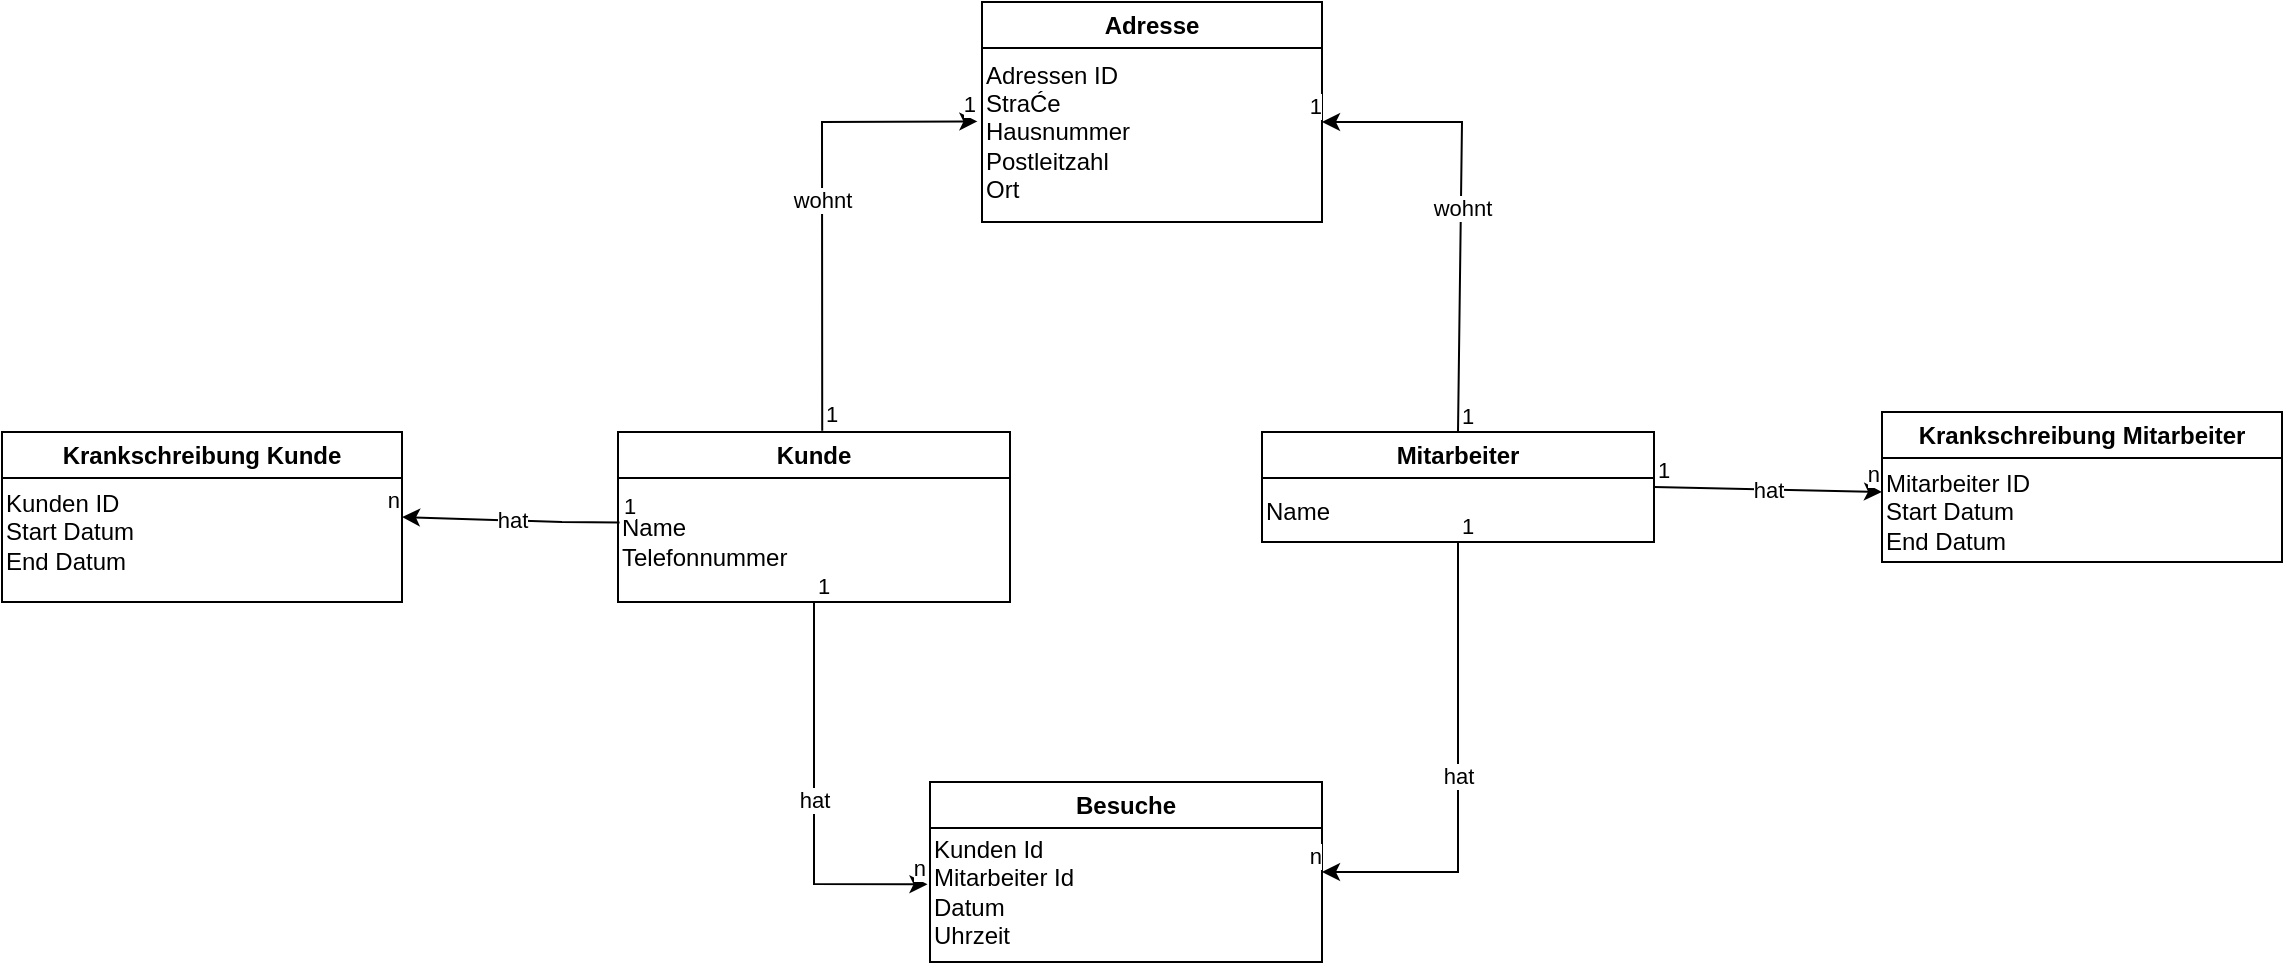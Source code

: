 <mxfile version="21.2.2" type="device">
  <diagram name="Seite-1" id="6b0QrBXpbbX-kZIAKWp9">
    <mxGraphModel dx="2522" dy="932" grid="1" gridSize="10" guides="1" tooltips="1" connect="1" arrows="1" fold="1" page="1" pageScale="1" pageWidth="827" pageHeight="1169" math="0" shadow="0">
      <root>
        <mxCell id="0" />
        <mxCell id="1" parent="0" />
        <mxCell id="K3Xupo0fyRdiqklqDOSj-4" value="Kunde" style="swimlane;whiteSpace=wrap;html=1;" vertex="1" parent="1">
          <mxGeometry x="218" y="475" width="196" height="85" as="geometry" />
        </mxCell>
        <mxCell id="K3Xupo0fyRdiqklqDOSj-5" value="Name&lt;br&gt;&lt;div style=&quot;&quot;&gt;&lt;span style=&quot;background-color: initial;&quot;&gt;Telefonnummer&lt;/span&gt;&lt;/div&gt;" style="text;html=1;align=left;verticalAlign=middle;resizable=0;points=[];autosize=1;strokeColor=none;fillColor=none;" vertex="1" parent="K3Xupo0fyRdiqklqDOSj-4">
          <mxGeometry y="35" width="110" height="40" as="geometry" />
        </mxCell>
        <mxCell id="K3Xupo0fyRdiqklqDOSj-6" value="Mitarbeiter" style="swimlane;whiteSpace=wrap;html=1;" vertex="1" parent="1">
          <mxGeometry x="540" y="475" width="196" height="55" as="geometry" />
        </mxCell>
        <mxCell id="K3Xupo0fyRdiqklqDOSj-7" value="Name&lt;br&gt;" style="text;html=1;align=left;verticalAlign=middle;resizable=0;points=[];autosize=1;strokeColor=none;fillColor=none;" vertex="1" parent="K3Xupo0fyRdiqklqDOSj-6">
          <mxGeometry y="25" width="60" height="30" as="geometry" />
        </mxCell>
        <mxCell id="K3Xupo0fyRdiqklqDOSj-8" value="Besuche" style="swimlane;whiteSpace=wrap;html=1;" vertex="1" parent="1">
          <mxGeometry x="374" y="650" width="196" height="90" as="geometry" />
        </mxCell>
        <mxCell id="K3Xupo0fyRdiqklqDOSj-9" value="Kunden Id&lt;br&gt;Mitarbeiter Id&lt;br&gt;Datum&lt;br&gt;Uhrzeit" style="text;html=1;align=left;verticalAlign=middle;resizable=0;points=[];autosize=1;strokeColor=none;fillColor=none;" vertex="1" parent="K3Xupo0fyRdiqklqDOSj-8">
          <mxGeometry y="20" width="90" height="70" as="geometry" />
        </mxCell>
        <mxCell id="K3Xupo0fyRdiqklqDOSj-10" value="Adresse" style="swimlane;whiteSpace=wrap;html=1;" vertex="1" parent="1">
          <mxGeometry x="400" y="260" width="170" height="110" as="geometry" />
        </mxCell>
        <mxCell id="K3Xupo0fyRdiqklqDOSj-11" value="Adressen ID&lt;br&gt;StraĆe&lt;br&gt;Hausnummer&lt;br&gt;Postleitzahl&lt;br&gt;Ort" style="text;html=1;align=left;verticalAlign=middle;resizable=0;points=[];autosize=1;strokeColor=none;fillColor=none;" vertex="1" parent="K3Xupo0fyRdiqklqDOSj-10">
          <mxGeometry y="20" width="100" height="90" as="geometry" />
        </mxCell>
        <mxCell id="K3Xupo0fyRdiqklqDOSj-19" value="" style="endArrow=classic;html=1;rounded=0;exitX=0.521;exitY=-0.008;exitDx=0;exitDy=0;entryX=-0.023;entryY=0.441;entryDx=0;entryDy=0;entryPerimeter=0;exitPerimeter=0;" edge="1" parent="1" source="K3Xupo0fyRdiqklqDOSj-4" target="K3Xupo0fyRdiqklqDOSj-11">
          <mxGeometry relative="1" as="geometry">
            <mxPoint x="350" y="440" as="sourcePoint" />
            <mxPoint x="320" y="320" as="targetPoint" />
            <Array as="points">
              <mxPoint x="320" y="320" />
            </Array>
          </mxGeometry>
        </mxCell>
        <mxCell id="K3Xupo0fyRdiqklqDOSj-20" value="wohnt" style="edgeLabel;resizable=0;html=1;align=center;verticalAlign=middle;" connectable="0" vertex="1" parent="K3Xupo0fyRdiqklqDOSj-19">
          <mxGeometry relative="1" as="geometry" />
        </mxCell>
        <mxCell id="K3Xupo0fyRdiqklqDOSj-21" value="1" style="edgeLabel;resizable=0;html=1;align=left;verticalAlign=bottom;" connectable="0" vertex="1" parent="K3Xupo0fyRdiqklqDOSj-19">
          <mxGeometry x="-1" relative="1" as="geometry" />
        </mxCell>
        <mxCell id="K3Xupo0fyRdiqklqDOSj-22" value="1" style="edgeLabel;resizable=0;html=1;align=right;verticalAlign=bottom;" connectable="0" vertex="1" parent="K3Xupo0fyRdiqklqDOSj-19">
          <mxGeometry x="1" relative="1" as="geometry" />
        </mxCell>
        <mxCell id="K3Xupo0fyRdiqklqDOSj-23" value="" style="endArrow=classic;html=1;rounded=0;exitX=0.5;exitY=0;exitDx=0;exitDy=0;" edge="1" parent="1" source="K3Xupo0fyRdiqklqDOSj-6">
          <mxGeometry relative="1" as="geometry">
            <mxPoint x="330" y="484" as="sourcePoint" />
            <mxPoint x="570" y="320" as="targetPoint" />
            <Array as="points">
              <mxPoint x="640" y="320" />
            </Array>
          </mxGeometry>
        </mxCell>
        <mxCell id="K3Xupo0fyRdiqklqDOSj-24" value="wohnt" style="edgeLabel;resizable=0;html=1;align=center;verticalAlign=middle;" connectable="0" vertex="1" parent="K3Xupo0fyRdiqklqDOSj-23">
          <mxGeometry relative="1" as="geometry" />
        </mxCell>
        <mxCell id="K3Xupo0fyRdiqklqDOSj-25" value="1" style="edgeLabel;resizable=0;html=1;align=left;verticalAlign=bottom;" connectable="0" vertex="1" parent="K3Xupo0fyRdiqklqDOSj-23">
          <mxGeometry x="-1" relative="1" as="geometry" />
        </mxCell>
        <mxCell id="K3Xupo0fyRdiqklqDOSj-26" value="1" style="edgeLabel;resizable=0;html=1;align=right;verticalAlign=bottom;" connectable="0" vertex="1" parent="K3Xupo0fyRdiqklqDOSj-23">
          <mxGeometry x="1" relative="1" as="geometry" />
        </mxCell>
        <mxCell id="K3Xupo0fyRdiqklqDOSj-27" value="Krankschreibung Mitarbeiter" style="swimlane;whiteSpace=wrap;html=1;" vertex="1" parent="1">
          <mxGeometry x="850" y="465" width="200" height="75" as="geometry" />
        </mxCell>
        <mxCell id="K3Xupo0fyRdiqklqDOSj-28" value="Mitarbeiter ID&lt;br&gt;Start Datum&lt;br&gt;End Datum" style="text;html=1;strokeColor=none;fillColor=none;align=left;verticalAlign=middle;whiteSpace=wrap;rounded=0;" vertex="1" parent="K3Xupo0fyRdiqklqDOSj-27">
          <mxGeometry y="30" width="110" height="40" as="geometry" />
        </mxCell>
        <mxCell id="K3Xupo0fyRdiqklqDOSj-29" value="Krankschreibung Kunde" style="swimlane;whiteSpace=wrap;html=1;" vertex="1" parent="1">
          <mxGeometry x="-90" y="475" width="200" height="85" as="geometry" />
        </mxCell>
        <mxCell id="K3Xupo0fyRdiqklqDOSj-30" value="Kunden ID&lt;br&gt;Start Datum&lt;br&gt;End Datum" style="text;html=1;strokeColor=none;fillColor=none;align=left;verticalAlign=middle;whiteSpace=wrap;rounded=0;" vertex="1" parent="K3Xupo0fyRdiqklqDOSj-29">
          <mxGeometry y="30" width="110" height="40" as="geometry" />
        </mxCell>
        <mxCell id="K3Xupo0fyRdiqklqDOSj-31" value="" style="endArrow=classic;html=1;rounded=0;exitX=0.007;exitY=0.255;exitDx=0;exitDy=0;exitPerimeter=0;entryX=1;entryY=0.5;entryDx=0;entryDy=0;" edge="1" parent="1" source="K3Xupo0fyRdiqklqDOSj-5" target="K3Xupo0fyRdiqklqDOSj-29">
          <mxGeometry relative="1" as="geometry">
            <mxPoint x="330" y="484" as="sourcePoint" />
            <mxPoint x="140" y="520" as="targetPoint" />
            <Array as="points">
              <mxPoint x="190" y="520" />
            </Array>
          </mxGeometry>
        </mxCell>
        <mxCell id="K3Xupo0fyRdiqklqDOSj-32" value="hat" style="edgeLabel;resizable=0;html=1;align=center;verticalAlign=middle;" connectable="0" vertex="1" parent="K3Xupo0fyRdiqklqDOSj-31">
          <mxGeometry relative="1" as="geometry" />
        </mxCell>
        <mxCell id="K3Xupo0fyRdiqklqDOSj-33" value="1" style="edgeLabel;resizable=0;html=1;align=left;verticalAlign=bottom;" connectable="0" vertex="1" parent="K3Xupo0fyRdiqklqDOSj-31">
          <mxGeometry x="-1" relative="1" as="geometry" />
        </mxCell>
        <mxCell id="K3Xupo0fyRdiqklqDOSj-34" value="n" style="edgeLabel;resizable=0;html=1;align=right;verticalAlign=bottom;" connectable="0" vertex="1" parent="K3Xupo0fyRdiqklqDOSj-31">
          <mxGeometry x="1" relative="1" as="geometry" />
        </mxCell>
        <mxCell id="K3Xupo0fyRdiqklqDOSj-35" value="" style="endArrow=classic;html=1;rounded=0;exitX=1;exitY=0.5;exitDx=0;exitDy=0;entryX=0;entryY=0.25;entryDx=0;entryDy=0;" edge="1" parent="1" source="K3Xupo0fyRdiqklqDOSj-6" target="K3Xupo0fyRdiqklqDOSj-28">
          <mxGeometry relative="1" as="geometry">
            <mxPoint x="340" y="494" as="sourcePoint" />
            <mxPoint x="418" y="340" as="targetPoint" />
            <Array as="points" />
          </mxGeometry>
        </mxCell>
        <mxCell id="K3Xupo0fyRdiqklqDOSj-36" value="hat" style="edgeLabel;resizable=0;html=1;align=center;verticalAlign=middle;" connectable="0" vertex="1" parent="K3Xupo0fyRdiqklqDOSj-35">
          <mxGeometry relative="1" as="geometry" />
        </mxCell>
        <mxCell id="K3Xupo0fyRdiqklqDOSj-37" value="1" style="edgeLabel;resizable=0;html=1;align=left;verticalAlign=bottom;" connectable="0" vertex="1" parent="K3Xupo0fyRdiqklqDOSj-35">
          <mxGeometry x="-1" relative="1" as="geometry" />
        </mxCell>
        <mxCell id="K3Xupo0fyRdiqklqDOSj-38" value="n" style="edgeLabel;resizable=0;html=1;align=right;verticalAlign=bottom;" connectable="0" vertex="1" parent="K3Xupo0fyRdiqklqDOSj-35">
          <mxGeometry x="1" relative="1" as="geometry" />
        </mxCell>
        <mxCell id="K3Xupo0fyRdiqklqDOSj-39" value="" style="endArrow=classic;html=1;rounded=0;exitX=0.5;exitY=1;exitDx=0;exitDy=0;entryX=1;entryY=0.5;entryDx=0;entryDy=0;" edge="1" parent="1" source="K3Xupo0fyRdiqklqDOSj-6" target="K3Xupo0fyRdiqklqDOSj-8">
          <mxGeometry relative="1" as="geometry">
            <mxPoint x="648" y="485" as="sourcePoint" />
            <mxPoint x="580" y="330" as="targetPoint" />
            <Array as="points">
              <mxPoint x="638" y="695" />
            </Array>
          </mxGeometry>
        </mxCell>
        <mxCell id="K3Xupo0fyRdiqklqDOSj-40" value="hat" style="edgeLabel;resizable=0;html=1;align=center;verticalAlign=middle;" connectable="0" vertex="1" parent="K3Xupo0fyRdiqklqDOSj-39">
          <mxGeometry relative="1" as="geometry" />
        </mxCell>
        <mxCell id="K3Xupo0fyRdiqklqDOSj-41" value="1" style="edgeLabel;resizable=0;html=1;align=left;verticalAlign=bottom;" connectable="0" vertex="1" parent="K3Xupo0fyRdiqklqDOSj-39">
          <mxGeometry x="-1" relative="1" as="geometry" />
        </mxCell>
        <mxCell id="K3Xupo0fyRdiqklqDOSj-42" value="n" style="edgeLabel;resizable=0;html=1;align=right;verticalAlign=bottom;" connectable="0" vertex="1" parent="K3Xupo0fyRdiqklqDOSj-39">
          <mxGeometry x="1" relative="1" as="geometry" />
        </mxCell>
        <mxCell id="K3Xupo0fyRdiqklqDOSj-43" value="" style="endArrow=classic;html=1;rounded=0;exitX=0.5;exitY=1;exitDx=0;exitDy=0;entryX=-0.014;entryY=0.445;entryDx=0;entryDy=0;entryPerimeter=0;" edge="1" parent="1" source="K3Xupo0fyRdiqklqDOSj-4" target="K3Xupo0fyRdiqklqDOSj-9">
          <mxGeometry relative="1" as="geometry">
            <mxPoint x="658" y="495" as="sourcePoint" />
            <mxPoint x="590" y="340" as="targetPoint" />
            <Array as="points">
              <mxPoint x="316" y="701" />
            </Array>
          </mxGeometry>
        </mxCell>
        <mxCell id="K3Xupo0fyRdiqklqDOSj-44" value="hat" style="edgeLabel;resizable=0;html=1;align=center;verticalAlign=middle;" connectable="0" vertex="1" parent="K3Xupo0fyRdiqklqDOSj-43">
          <mxGeometry relative="1" as="geometry" />
        </mxCell>
        <mxCell id="K3Xupo0fyRdiqklqDOSj-45" value="1" style="edgeLabel;resizable=0;html=1;align=left;verticalAlign=bottom;" connectable="0" vertex="1" parent="K3Xupo0fyRdiqklqDOSj-43">
          <mxGeometry x="-1" relative="1" as="geometry" />
        </mxCell>
        <mxCell id="K3Xupo0fyRdiqklqDOSj-46" value="n" style="edgeLabel;resizable=0;html=1;align=right;verticalAlign=bottom;" connectable="0" vertex="1" parent="K3Xupo0fyRdiqklqDOSj-43">
          <mxGeometry x="1" relative="1" as="geometry" />
        </mxCell>
      </root>
    </mxGraphModel>
  </diagram>
</mxfile>
